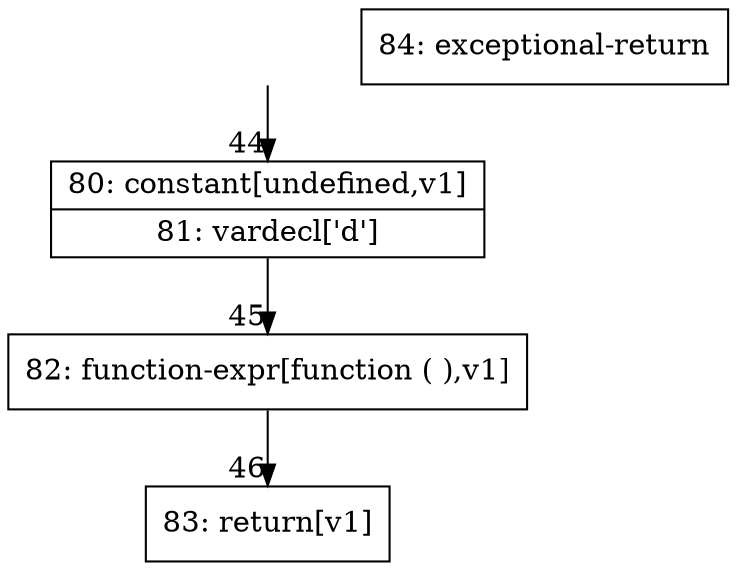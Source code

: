 digraph {
rankdir="TD"
BB_entry6[shape=none,label=""];
BB_entry6 -> BB44 [tailport=s, headport=n, headlabel="    44"]
BB44 [shape=record label="{80: constant[undefined,v1]|81: vardecl['d']}" ] 
BB44 -> BB45 [tailport=s, headport=n, headlabel="      45"]
BB45 [shape=record label="{82: function-expr[function ( ),v1]}" ] 
BB45 -> BB46 [tailport=s, headport=n, headlabel="      46"]
BB46 [shape=record label="{83: return[v1]}" ] 
BB47 [shape=record label="{84: exceptional-return}" ] 
}
